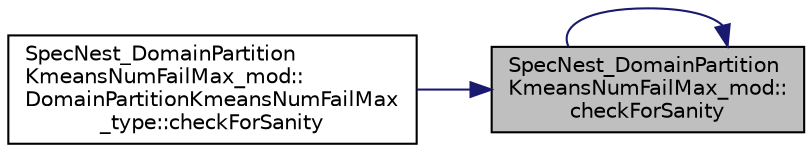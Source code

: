 digraph "SpecNest_DomainPartitionKmeansNumFailMax_mod::checkForSanity"
{
 // LATEX_PDF_SIZE
  edge [fontname="Helvetica",fontsize="10",labelfontname="Helvetica",labelfontsize="10"];
  node [fontname="Helvetica",fontsize="10",shape=record];
  rankdir="RL";
  Node1 [label="SpecNest_DomainPartition\lKmeansNumFailMax_mod::\lcheckForSanity",height=0.2,width=0.4,color="black", fillcolor="grey75", style="filled", fontcolor="black",tooltip=" "];
  Node1 -> Node2 [dir="back",color="midnightblue",fontsize="10",style="solid"];
  Node2 [label="SpecNest_DomainPartition\lKmeansNumFailMax_mod::\lDomainPartitionKmeansNumFailMax\l_type::checkForSanity",height=0.2,width=0.4,color="black", fillcolor="white", style="filled",URL="$structSpecNest__DomainPartitionKmeansNumFailMax__mod_1_1DomainPartitionKmeansNumFailMax__type.html#afc7db8979e2cf63408fa41a678fff98f",tooltip=" "];
  Node1 -> Node1 [dir="back",color="midnightblue",fontsize="10",style="solid"];
}
